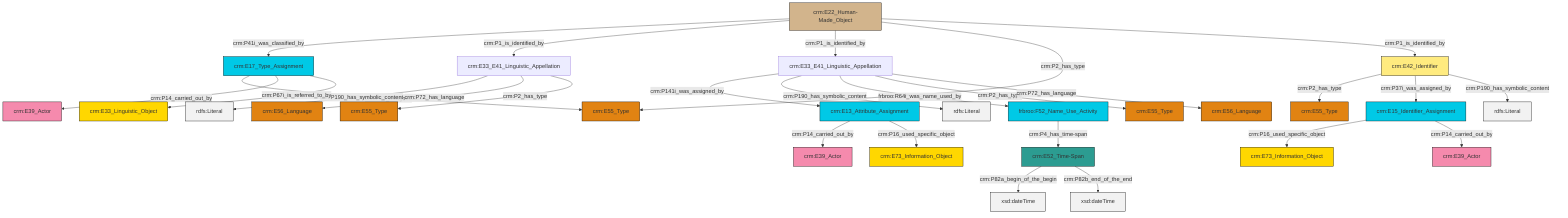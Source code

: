 graph TD
classDef Literal fill:#f2f2f2,stroke:#000000;
classDef CRM_Entity fill:#FFFFFF,stroke:#000000;
classDef Temporal_Entity fill:#00C9E6, stroke:#000000;
classDef Type fill:#E18312, stroke:#000000;
classDef Time-Span fill:#2C9C91, stroke:#000000;
classDef Appellation fill:#FFEB7F, stroke:#000000;
classDef Place fill:#008836, stroke:#000000;
classDef Persistent_Item fill:#B266B2, stroke:#000000;
classDef Conceptual_Object fill:#FFD700, stroke:#000000;
classDef Physical_Thing fill:#D2B48C, stroke:#000000;
classDef Actor fill:#f58aad, stroke:#000000;
classDef PC_Classes fill:#4ce600, stroke:#000000;
classDef Multi fill:#cccccc,stroke:#000000;

0["crm:E42_Identifier"]:::Appellation -->|crm:P2_has_type| 1["crm:E55_Type"]:::Type
4["crm:E22_Human-Made_Object"]:::Physical_Thing -->|crm:P41i_was_classified_by| 5["crm:E17_Type_Assignment"]:::Temporal_Entity
0["crm:E42_Identifier"]:::Appellation -->|crm:P37i_was_assigned_by| 10["crm:E15_Identifier_Assignment"]:::Temporal_Entity
4["crm:E22_Human-Made_Object"]:::Physical_Thing -->|crm:P1_is_identified_by| 15["crm:E33_E41_Linguistic_Appellation"]:::Default
4["crm:E22_Human-Made_Object"]:::Physical_Thing -->|crm:P1_is_identified_by| 8["crm:E33_E41_Linguistic_Appellation"]:::Default
5["crm:E17_Type_Assignment"]:::Temporal_Entity -->|crm:P42_assigned| 11["crm:E55_Type"]:::Type
5["crm:E17_Type_Assignment"]:::Temporal_Entity -->|crm:P14_carried_out_by| 16["crm:E39_Actor"]:::Actor
4["crm:E22_Human-Made_Object"]:::Physical_Thing -->|crm:P2_has_type| 11["crm:E55_Type"]:::Type
10["crm:E15_Identifier_Assignment"]:::Temporal_Entity -->|crm:P16_used_specific_object| 19["crm:E73_Information_Object"]:::Conceptual_Object
0["crm:E42_Identifier"]:::Appellation -->|crm:P190_has_symbolic_content| 20[rdfs:Literal]:::Literal
8["crm:E33_E41_Linguistic_Appellation"]:::Default -->|crm:P141i_was_assigned_by| 13["crm:E13_Attribute_Assignment"]:::Temporal_Entity
15["crm:E33_E41_Linguistic_Appellation"]:::Default -->|crm:P190_has_symbolic_content| 21[rdfs:Literal]:::Literal
4["crm:E22_Human-Made_Object"]:::Physical_Thing -->|crm:P1_is_identified_by| 0["crm:E42_Identifier"]:::Appellation
25["frbroo:F52_Name_Use_Activity"]:::Temporal_Entity -->|crm:P4_has_time-span| 26["crm:E52_Time-Span"]:::Time-Span
26["crm:E52_Time-Span"]:::Time-Span -->|crm:P82a_begin_of_the_begin| 27[xsd:dateTime]:::Literal
5["crm:E17_Type_Assignment"]:::Temporal_Entity -->|crm:P67i_is_referred_to_by| 6["crm:E33_Linguistic_Object"]:::Conceptual_Object
8["crm:E33_E41_Linguistic_Appellation"]:::Default -->|crm:P190_has_symbolic_content| 30[rdfs:Literal]:::Literal
15["crm:E33_E41_Linguistic_Appellation"]:::Default -->|crm:P72_has_language| 22["crm:E56_Language"]:::Type
8["crm:E33_E41_Linguistic_Appellation"]:::Default -->|frbroo:R64i_was_name_used_by| 25["frbroo:F52_Name_Use_Activity"]:::Temporal_Entity
10["crm:E15_Identifier_Assignment"]:::Temporal_Entity -->|crm:P14_carried_out_by| 2["crm:E39_Actor"]:::Actor
8["crm:E33_E41_Linguistic_Appellation"]:::Default -->|crm:P2_has_type| 17["crm:E55_Type"]:::Type
26["crm:E52_Time-Span"]:::Time-Span -->|crm:P82b_end_of_the_end| 42[xsd:dateTime]:::Literal
8["crm:E33_E41_Linguistic_Appellation"]:::Default -->|crm:P72_has_language| 43["crm:E56_Language"]:::Type
15["crm:E33_E41_Linguistic_Appellation"]:::Default -->|crm:P2_has_type| 33["crm:E55_Type"]:::Type
13["crm:E13_Attribute_Assignment"]:::Temporal_Entity -->|crm:P14_carried_out_by| 45["crm:E39_Actor"]:::Actor
13["crm:E13_Attribute_Assignment"]:::Temporal_Entity -->|crm:P16_used_specific_object| 28["crm:E73_Information_Object"]:::Conceptual_Object